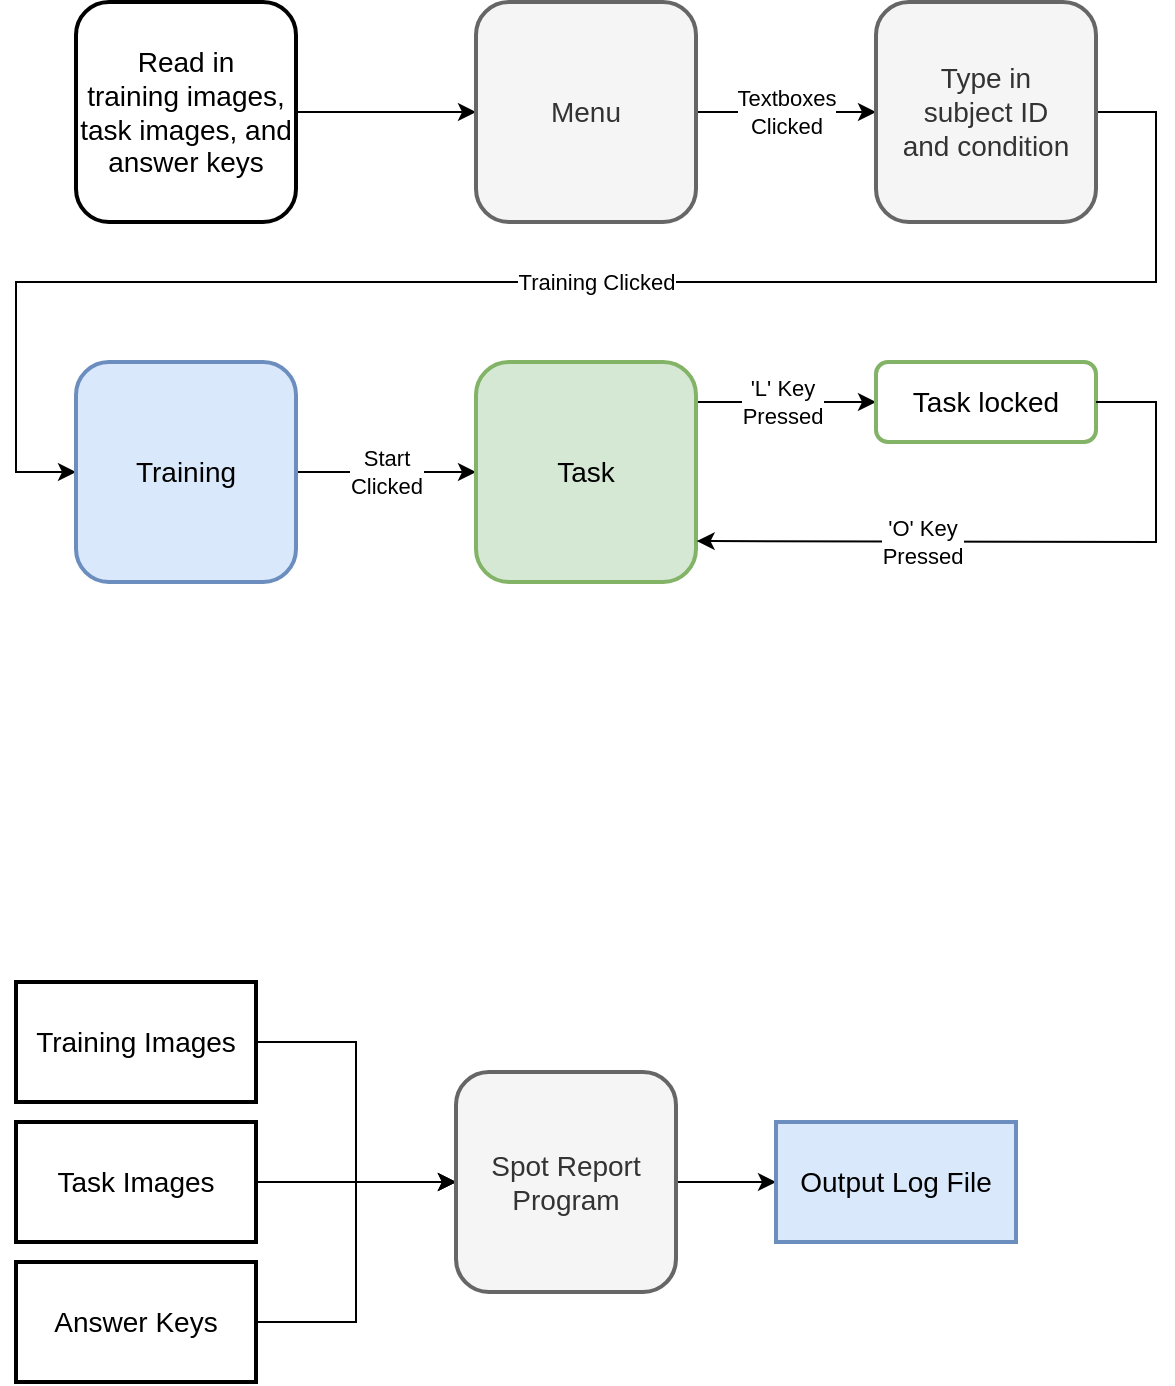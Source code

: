 <mxfile version="21.5.0" type="device">
  <diagram id="utDxheexQ536E2p-GYgD" name="Page-1">
    <mxGraphModel dx="683" dy="379" grid="1" gridSize="10" guides="1" tooltips="1" connect="1" arrows="1" fold="1" page="1" pageScale="1" pageWidth="850" pageHeight="1100" math="0" shadow="0">
      <root>
        <mxCell id="0" />
        <mxCell id="1" parent="0" />
        <mxCell id="aF8u2nzi9HOpPOC4Elnm-6" value="" style="edgeStyle=orthogonalEdgeStyle;rounded=0;orthogonalLoop=1;jettySize=auto;html=1;" parent="1" source="aF8u2nzi9HOpPOC4Elnm-1" target="aF8u2nzi9HOpPOC4Elnm-2" edge="1">
          <mxGeometry relative="1" as="geometry" />
        </mxCell>
        <mxCell id="aF8u2nzi9HOpPOC4Elnm-1" value="&lt;font style=&quot;font-size: 14px;&quot;&gt;Read in &lt;br&gt;training images, task images, and answer keys&lt;/font&gt;" style="rounded=1;whiteSpace=wrap;html=1;strokeWidth=2;" parent="1" vertex="1">
          <mxGeometry x="130" y="150" width="110" height="110" as="geometry" />
        </mxCell>
        <mxCell id="aF8u2nzi9HOpPOC4Elnm-7" value="Textboxes&lt;br&gt;Clicked" style="edgeStyle=orthogonalEdgeStyle;rounded=0;orthogonalLoop=1;jettySize=auto;html=1;" parent="1" source="aF8u2nzi9HOpPOC4Elnm-2" target="aF8u2nzi9HOpPOC4Elnm-3" edge="1">
          <mxGeometry relative="1" as="geometry" />
        </mxCell>
        <mxCell id="aF8u2nzi9HOpPOC4Elnm-2" value="&lt;span style=&quot;font-size: 14px;&quot;&gt;Menu&lt;/span&gt;" style="rounded=1;whiteSpace=wrap;html=1;fillColor=#f5f5f5;fontColor=#333333;strokeColor=#666666;strokeWidth=2;" parent="1" vertex="1">
          <mxGeometry x="330" y="150" width="110" height="110" as="geometry" />
        </mxCell>
        <mxCell id="aF8u2nzi9HOpPOC4Elnm-8" value="Training Clicked" style="edgeStyle=orthogonalEdgeStyle;rounded=0;orthogonalLoop=1;jettySize=auto;html=1;entryX=0;entryY=0.5;entryDx=0;entryDy=0;" parent="1" source="aF8u2nzi9HOpPOC4Elnm-3" target="aF8u2nzi9HOpPOC4Elnm-4" edge="1">
          <mxGeometry x="-0.024" relative="1" as="geometry">
            <Array as="points">
              <mxPoint x="670" y="205" />
              <mxPoint x="670" y="290" />
              <mxPoint x="100" y="290" />
              <mxPoint x="100" y="385" />
            </Array>
            <mxPoint as="offset" />
            <mxPoint x="110" y="390" as="targetPoint" />
          </mxGeometry>
        </mxCell>
        <mxCell id="aF8u2nzi9HOpPOC4Elnm-3" value="&lt;span style=&quot;font-size: 14px;&quot;&gt;Type in&lt;br&gt;subject ID &lt;br&gt;and condition&lt;/span&gt;" style="rounded=1;whiteSpace=wrap;html=1;fillColor=#f5f5f5;fontColor=#333333;strokeColor=#666666;strokeWidth=2;" parent="1" vertex="1">
          <mxGeometry x="530" y="150" width="110" height="110" as="geometry" />
        </mxCell>
        <mxCell id="aF8u2nzi9HOpPOC4Elnm-9" value="Start&lt;br&gt;Clicked" style="edgeStyle=orthogonalEdgeStyle;rounded=0;orthogonalLoop=1;jettySize=auto;html=1;exitX=1;exitY=0.5;exitDx=0;exitDy=0;" parent="1" source="aF8u2nzi9HOpPOC4Elnm-4" target="aF8u2nzi9HOpPOC4Elnm-5" edge="1">
          <mxGeometry relative="1" as="geometry">
            <mxPoint x="250" y="410" as="sourcePoint" />
          </mxGeometry>
        </mxCell>
        <mxCell id="aF8u2nzi9HOpPOC4Elnm-4" value="&lt;span style=&quot;font-size: 14px;&quot;&gt;Training&lt;/span&gt;" style="rounded=1;whiteSpace=wrap;html=1;fillColor=#dae8fc;strokeColor=#6c8ebf;strokeWidth=2;" parent="1" vertex="1">
          <mxGeometry x="130" y="330" width="110" height="110" as="geometry" />
        </mxCell>
        <mxCell id="aF8u2nzi9HOpPOC4Elnm-11" value="&#39;L&#39; Key&lt;br&gt;Pressed" style="edgeStyle=orthogonalEdgeStyle;rounded=0;orthogonalLoop=1;jettySize=auto;html=1;exitX=0.994;exitY=0.148;exitDx=0;exitDy=0;exitPerimeter=0;" parent="1" source="aF8u2nzi9HOpPOC4Elnm-5" target="aF8u2nzi9HOpPOC4Elnm-10" edge="1">
          <mxGeometry relative="1" as="geometry">
            <Array as="points">
              <mxPoint x="439" y="350" />
            </Array>
          </mxGeometry>
        </mxCell>
        <mxCell id="aF8u2nzi9HOpPOC4Elnm-5" value="&lt;span style=&quot;font-size: 14px;&quot;&gt;Task&lt;/span&gt;" style="rounded=1;whiteSpace=wrap;html=1;fillColor=#d5e8d4;strokeColor=#82b366;strokeWidth=2;" parent="1" vertex="1">
          <mxGeometry x="330" y="330" width="110" height="110" as="geometry" />
        </mxCell>
        <mxCell id="aF8u2nzi9HOpPOC4Elnm-10" value="&lt;span style=&quot;font-size: 14px;&quot;&gt;Task locked&lt;/span&gt;" style="rounded=1;whiteSpace=wrap;html=1;strokeColor=#82B366;strokeWidth=2;" parent="1" vertex="1">
          <mxGeometry x="530" y="330" width="110" height="40" as="geometry" />
        </mxCell>
        <mxCell id="_mMOzX6A-Cy7h1XtxhJS-5" value="" style="edgeStyle=orthogonalEdgeStyle;rounded=0;orthogonalLoop=1;jettySize=auto;html=1;" parent="1" source="_mMOzX6A-Cy7h1XtxhJS-1" target="_mMOzX6A-Cy7h1XtxhJS-4" edge="1">
          <mxGeometry relative="1" as="geometry" />
        </mxCell>
        <mxCell id="_mMOzX6A-Cy7h1XtxhJS-1" value="&lt;font style=&quot;font-size: 14px;&quot;&gt;Training Images&lt;/font&gt;" style="rounded=0;whiteSpace=wrap;html=1;strokeWidth=2;" parent="1" vertex="1">
          <mxGeometry x="100" y="640" width="120" height="60" as="geometry" />
        </mxCell>
        <mxCell id="_mMOzX6A-Cy7h1XtxhJS-6" value="" style="edgeStyle=orthogonalEdgeStyle;rounded=0;orthogonalLoop=1;jettySize=auto;html=1;" parent="1" source="_mMOzX6A-Cy7h1XtxhJS-2" target="_mMOzX6A-Cy7h1XtxhJS-4" edge="1">
          <mxGeometry relative="1" as="geometry" />
        </mxCell>
        <mxCell id="_mMOzX6A-Cy7h1XtxhJS-2" value="&lt;font style=&quot;font-size: 14px;&quot;&gt;Task Images&lt;/font&gt;" style="rounded=0;whiteSpace=wrap;html=1;strokeWidth=2;" parent="1" vertex="1">
          <mxGeometry x="100" y="710" width="120" height="60" as="geometry" />
        </mxCell>
        <mxCell id="_mMOzX6A-Cy7h1XtxhJS-7" value="" style="edgeStyle=orthogonalEdgeStyle;rounded=0;orthogonalLoop=1;jettySize=auto;html=1;" parent="1" source="_mMOzX6A-Cy7h1XtxhJS-3" target="_mMOzX6A-Cy7h1XtxhJS-4" edge="1">
          <mxGeometry relative="1" as="geometry" />
        </mxCell>
        <mxCell id="_mMOzX6A-Cy7h1XtxhJS-3" value="&lt;font style=&quot;font-size: 14px;&quot;&gt;Answer Keys&lt;/font&gt;" style="rounded=0;whiteSpace=wrap;html=1;strokeWidth=2;" parent="1" vertex="1">
          <mxGeometry x="100" y="780" width="120" height="60" as="geometry" />
        </mxCell>
        <mxCell id="_mMOzX6A-Cy7h1XtxhJS-9" value="" style="edgeStyle=orthogonalEdgeStyle;rounded=0;orthogonalLoop=1;jettySize=auto;html=1;" parent="1" source="_mMOzX6A-Cy7h1XtxhJS-4" target="_mMOzX6A-Cy7h1XtxhJS-8" edge="1">
          <mxGeometry relative="1" as="geometry" />
        </mxCell>
        <mxCell id="_mMOzX6A-Cy7h1XtxhJS-4" value="&lt;span style=&quot;font-size: 14px;&quot;&gt;Spot Report Program&lt;/span&gt;" style="rounded=1;whiteSpace=wrap;html=1;fillColor=#f5f5f5;fontColor=#333333;strokeColor=#666666;strokeWidth=2;" parent="1" vertex="1">
          <mxGeometry x="320" y="685" width="110" height="110" as="geometry" />
        </mxCell>
        <mxCell id="_mMOzX6A-Cy7h1XtxhJS-8" value="&lt;span style=&quot;font-size: 14px;&quot;&gt;Output Log File&lt;/span&gt;" style="rounded=0;whiteSpace=wrap;html=1;fillColor=#dae8fc;strokeColor=#6c8ebf;strokeWidth=2;" parent="1" vertex="1">
          <mxGeometry x="480" y="710" width="120" height="60" as="geometry" />
        </mxCell>
        <mxCell id="afpjXKQIBQ34pIyF-vlm-2" value="&#39;O&#39; Key&lt;br&gt;Pressed" style="endArrow=classic;html=1;rounded=0;exitX=1;exitY=0.5;exitDx=0;exitDy=0;entryX=1.003;entryY=0.814;entryDx=0;entryDy=0;entryPerimeter=0;" edge="1" parent="1" source="aF8u2nzi9HOpPOC4Elnm-10" target="aF8u2nzi9HOpPOC4Elnm-5">
          <mxGeometry x="0.318" width="50" height="50" relative="1" as="geometry">
            <mxPoint x="400" y="380" as="sourcePoint" />
            <mxPoint x="640" y="420" as="targetPoint" />
            <Array as="points">
              <mxPoint x="670" y="350" />
              <mxPoint x="670" y="420" />
            </Array>
            <mxPoint as="offset" />
          </mxGeometry>
        </mxCell>
      </root>
    </mxGraphModel>
  </diagram>
</mxfile>
